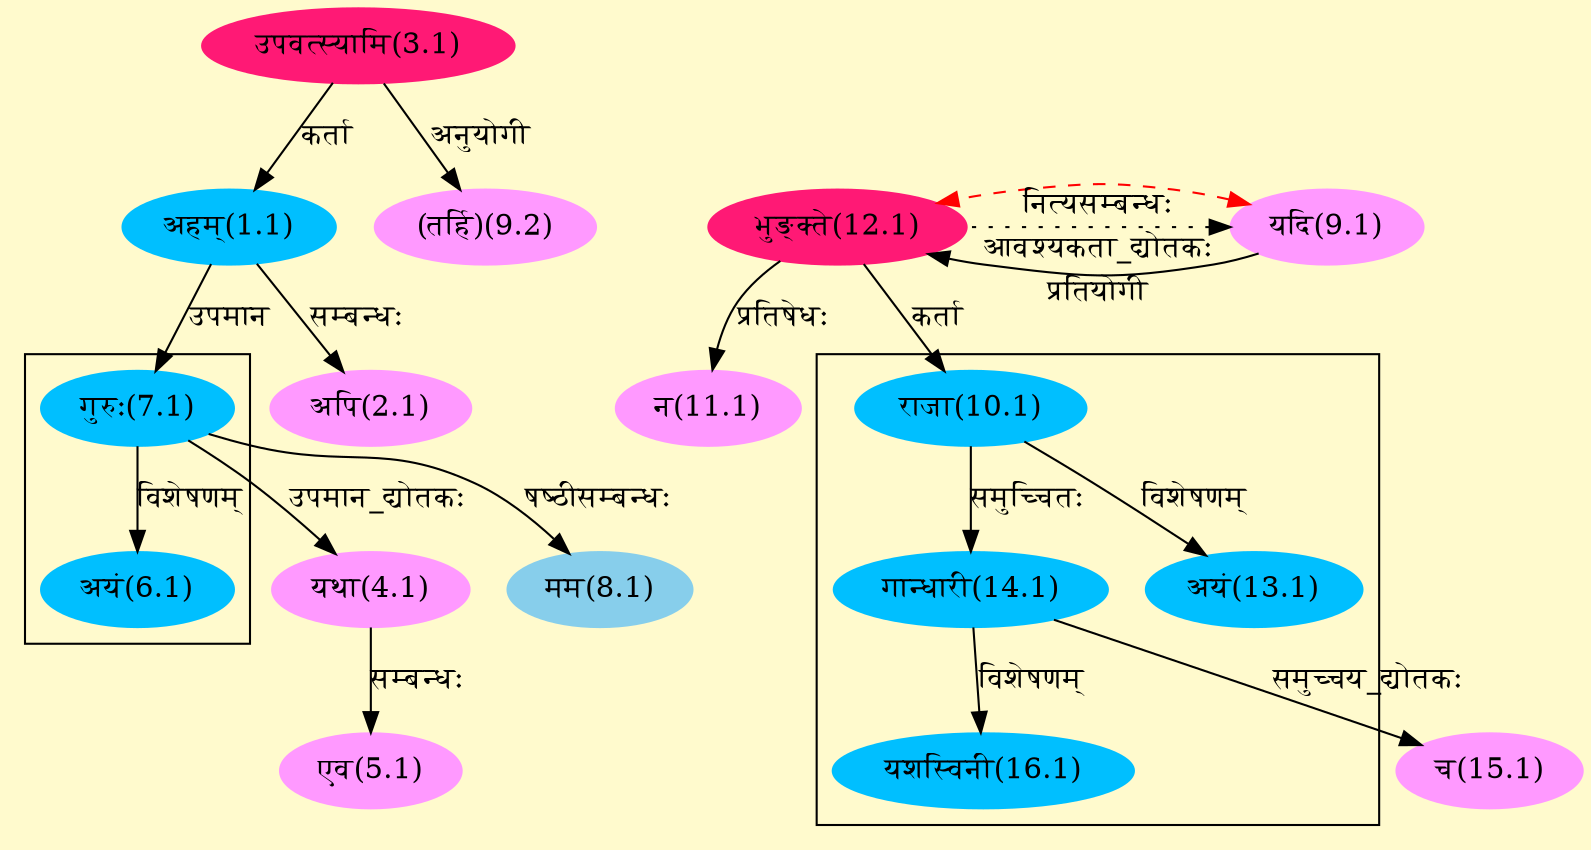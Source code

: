 digraph G{
rankdir=BT;
 compound=true;
 bgcolor="lemonchiffon1";

subgraph cluster_1{
Node6_1 [style=filled, color="#00BFFF" label = "अयं(6.1)"]
Node7_1 [style=filled, color="#00BFFF" label = "गुरुः(7.1)"]

}

subgraph cluster_2{
Node13_1 [style=filled, color="#00BFFF" label = "अयं(13.1)"]
Node10_1 [style=filled, color="#00BFFF" label = "राजा(10.1)"]
Node14_1 [style=filled, color="#00BFFF" label = "गान्धारी(14.1)"]
Node16_1 [style=filled, color="#00BFFF" label = "यशस्विनी(16.1)"]

}
Node1_1 [style=filled, color="#00BFFF" label = "अहम्(1.1)"]
Node3_1 [style=filled, color="#FF1975" label = "उपवत्स्यामि(3.1)"]
Node2_1 [style=filled, color="#FF99FF" label = "अपि(2.1)"]
Node [style=filled, color="" label = "()"]
Node4_1 [style=filled, color="#FF99FF" label = "यथा(4.1)"]
Node7_1 [style=filled, color="#00BFFF" label = "गुरुः(7.1)"]
Node5_1 [style=filled, color="#FF99FF" label = "एव(5.1)"]
Node8_1 [style=filled, color="#87CEEB" label = "मम(8.1)"]
Node9_1 [style=filled, color="#FF99FF" label = "यदि(9.1)"]
Node12_1 [style=filled, color="#FF1975" label = "भुङ्क्ते(12.1)"]
Node9_2 [style=filled, color="#FF99FF" label = "(तर्हि)(9.2)"]
Node10_1 [style=filled, color="#00BFFF" label = "राजा(10.1)"]
Node11_1 [style=filled, color="#FF99FF" label = "न(11.1)"]
Node15_1 [style=filled, color="#FF99FF" label = "च(15.1)"]
Node14_1 [style=filled, color="#00BFFF" label = "गान्धारी(14.1)"]
{rank = same; Node9_1; Node12_1;}
/* Start of Relations section */

Node1_1 -> Node3_1 [  label="कर्ता"  dir="back" ]
Node2_1 -> Node1_1 [  label="सम्बन्धः"  dir="back" ]
Node4_1 -> Node7_1 [  label="उपमान_द्योतकः"  dir="back" ]
Node5_1 -> Node4_1 [  label="सम्बन्धः"  dir="back" ]
Node6_1 -> Node7_1 [  label="विशेषणम्"  dir="back" ]
Node7_1 -> Node1_1 [  label="उपमान"  dir="back" ]
Node8_1 -> Node7_1 [  label="षष्ठीसम्बन्धः"  dir="back" ]
Node9_1 -> Node12_1 [ style=dashed color="red" label="नित्यसम्बन्धः"  dir="both" ]
Node9_1 -> Node12_1 [ style=dotted label="आवश्यकता_द्योतकः"  dir="back" ]
Node9_2 -> Node3_1 [  label="अनुयोगी"  dir="back" ]
Node10_1 -> Node12_1 [  label="कर्ता"  dir="back" ]
Node11_1 -> Node12_1 [  label="प्रतिषेधः"  dir="back" ]
Node12_1 -> Node9_1 [  label="प्रतियोगी"  dir="back" ]
Node13_1 -> Node10_1 [  label="विशेषणम्"  dir="back" ]
Node14_1 -> Node10_1 [  label="समुच्चितः"  dir="back" ]
Node15_1 -> Node14_1 [  label="समुच्चय_द्योतकः"  dir="back" ]
Node16_1 -> Node14_1 [  label="विशेषणम्"  dir="back" ]
}
